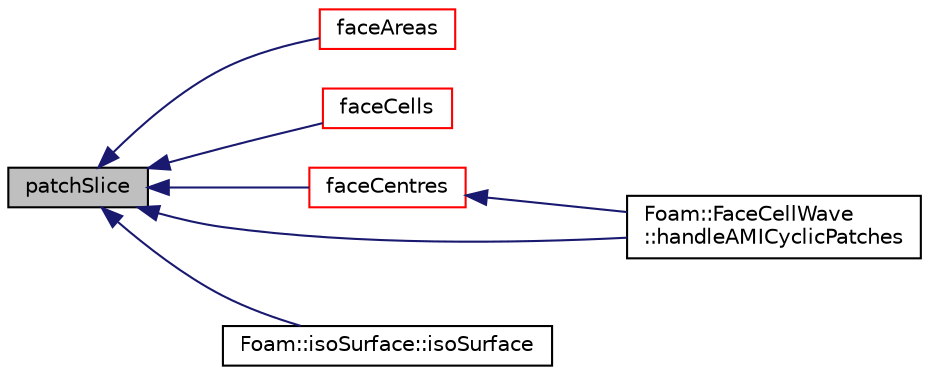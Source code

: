 digraph "patchSlice"
{
  bgcolor="transparent";
  edge [fontname="Helvetica",fontsize="10",labelfontname="Helvetica",labelfontsize="10"];
  node [fontname="Helvetica",fontsize="10",shape=record];
  rankdir="LR";
  Node4525 [label="patchSlice",height=0.2,width=0.4,color="black", fillcolor="grey75", style="filled", fontcolor="black"];
  Node4525 -> Node4526 [dir="back",color="midnightblue",fontsize="10",style="solid",fontname="Helvetica"];
  Node4526 [label="faceAreas",height=0.2,width=0.4,color="red",URL="$a28633.html#a129c714af51a28e963f5f445235715b9",tooltip="Return face normals. "];
  Node4525 -> Node4555 [dir="back",color="midnightblue",fontsize="10",style="solid",fontname="Helvetica"];
  Node4555 [label="faceCells",height=0.2,width=0.4,color="red",URL="$a28633.html#afbfac825732ef2770fff4261b4e930e9",tooltip="Return face-cell addressing. "];
  Node4525 -> Node5196 [dir="back",color="midnightblue",fontsize="10",style="solid",fontname="Helvetica"];
  Node5196 [label="faceCentres",height=0.2,width=0.4,color="red",URL="$a28633.html#a7eedbc42527b683112bf222f221a714c",tooltip="Return face centres. "];
  Node5196 -> Node4643 [dir="back",color="midnightblue",fontsize="10",style="solid",fontname="Helvetica"];
  Node4643 [label="Foam::FaceCellWave\l::handleAMICyclicPatches",height=0.2,width=0.4,color="black",URL="$a25945.html#a81d2d36c74197f5e482541069f75f8f7",tooltip="Merge data from across AMI cyclics. "];
  Node4525 -> Node4643 [dir="back",color="midnightblue",fontsize="10",style="solid",fontname="Helvetica"];
  Node4525 -> Node4852 [dir="back",color="midnightblue",fontsize="10",style="solid",fontname="Helvetica"];
  Node4852 [label="Foam::isoSurface::isoSurface",height=0.2,width=0.4,color="black",URL="$a30621.html#a2d3f6322d0523951b389b2245851396f",tooltip="Construct from cell values and point values. Uses boundaryField. "];
}
